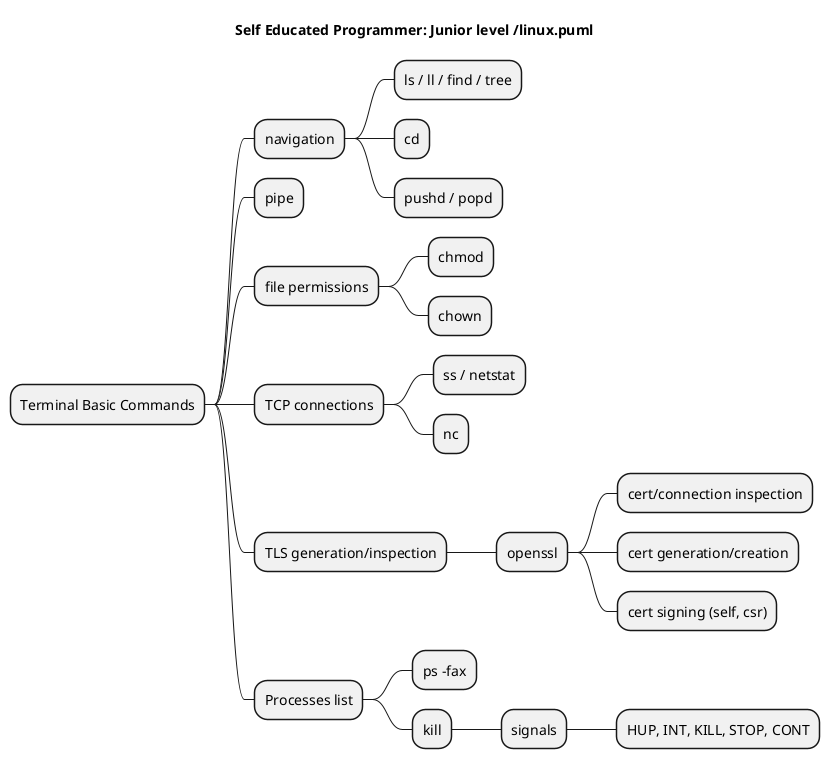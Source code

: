 @startmindmap
title Self Educated Programmer: Junior level /linux.puml

* Terminal Basic Commands
** navigation
*** ls / ll / find / tree
*** cd
*** pushd / popd
** pipe
** file permissions
*** chmod
*** chown
** TCP connections
*** ss / netstat
*** nc
** TLS generation/inspection
*** openssl
**** cert/connection inspection
**** cert generation/creation
**** cert signing (self, csr)
** Processes list
*** ps -fax
*** kill
**** signals
***** HUP, INT, KILL, STOP, CONT


@endmindmap
